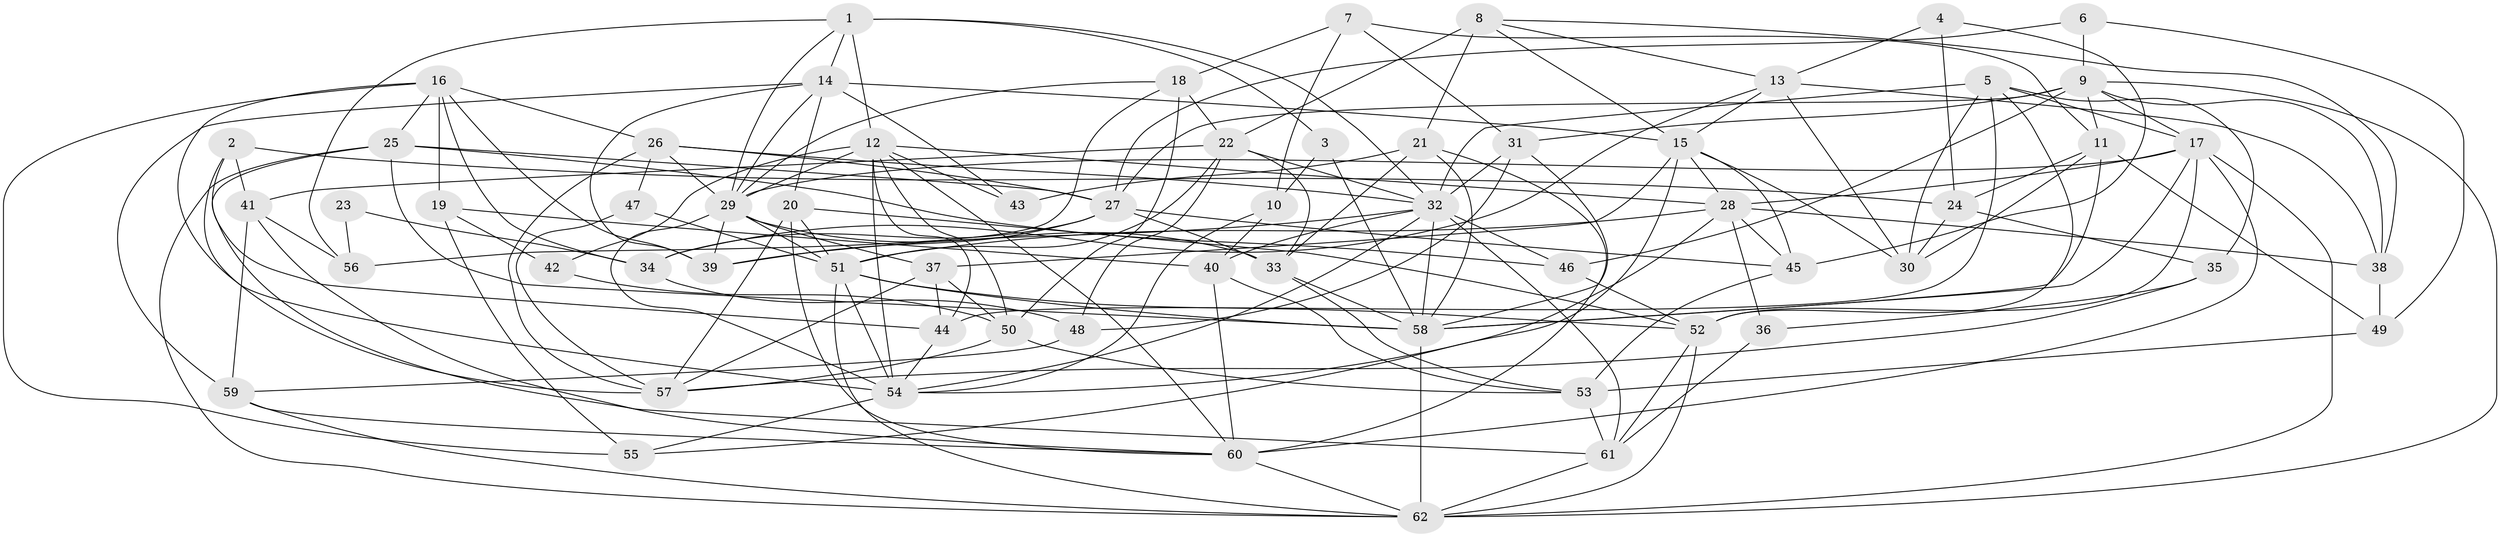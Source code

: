 // original degree distribution, {6: 0.0975609756097561, 2: 0.13008130081300814, 4: 0.2845528455284553, 3: 0.3089430894308943, 8: 0.008130081300813009, 7: 0.06504065040650407, 5: 0.0975609756097561, 10: 0.008130081300813009}
// Generated by graph-tools (version 1.1) at 2025/02/03/09/25 03:02:12]
// undirected, 62 vertices, 177 edges
graph export_dot {
graph [start="1"]
  node [color=gray90,style=filled];
  1;
  2;
  3;
  4;
  5;
  6;
  7;
  8;
  9;
  10;
  11;
  12;
  13;
  14;
  15;
  16;
  17;
  18;
  19;
  20;
  21;
  22;
  23;
  24;
  25;
  26;
  27;
  28;
  29;
  30;
  31;
  32;
  33;
  34;
  35;
  36;
  37;
  38;
  39;
  40;
  41;
  42;
  43;
  44;
  45;
  46;
  47;
  48;
  49;
  50;
  51;
  52;
  53;
  54;
  55;
  56;
  57;
  58;
  59;
  60;
  61;
  62;
  1 -- 3 [weight=1.0];
  1 -- 12 [weight=1.0];
  1 -- 14 [weight=1.0];
  1 -- 29 [weight=1.0];
  1 -- 32 [weight=1.0];
  1 -- 56 [weight=1.0];
  2 -- 24 [weight=1.0];
  2 -- 41 [weight=1.0];
  2 -- 44 [weight=1.0];
  2 -- 57 [weight=1.0];
  3 -- 10 [weight=1.0];
  3 -- 58 [weight=1.0];
  4 -- 13 [weight=1.0];
  4 -- 24 [weight=1.0];
  4 -- 45 [weight=1.0];
  5 -- 17 [weight=1.0];
  5 -- 30 [weight=2.0];
  5 -- 32 [weight=1.0];
  5 -- 35 [weight=1.0];
  5 -- 44 [weight=1.0];
  5 -- 52 [weight=1.0];
  6 -- 9 [weight=1.0];
  6 -- 27 [weight=1.0];
  6 -- 49 [weight=1.0];
  7 -- 10 [weight=1.0];
  7 -- 11 [weight=1.0];
  7 -- 18 [weight=1.0];
  7 -- 31 [weight=1.0];
  8 -- 13 [weight=1.0];
  8 -- 15 [weight=1.0];
  8 -- 21 [weight=1.0];
  8 -- 22 [weight=1.0];
  8 -- 38 [weight=1.0];
  9 -- 11 [weight=1.0];
  9 -- 17 [weight=1.0];
  9 -- 27 [weight=1.0];
  9 -- 31 [weight=1.0];
  9 -- 38 [weight=1.0];
  9 -- 46 [weight=1.0];
  9 -- 62 [weight=1.0];
  10 -- 40 [weight=2.0];
  10 -- 54 [weight=1.0];
  11 -- 24 [weight=1.0];
  11 -- 30 [weight=1.0];
  11 -- 49 [weight=1.0];
  11 -- 58 [weight=1.0];
  12 -- 28 [weight=1.0];
  12 -- 29 [weight=1.0];
  12 -- 42 [weight=1.0];
  12 -- 43 [weight=1.0];
  12 -- 44 [weight=1.0];
  12 -- 50 [weight=1.0];
  12 -- 54 [weight=1.0];
  12 -- 60 [weight=1.0];
  13 -- 15 [weight=1.0];
  13 -- 30 [weight=1.0];
  13 -- 34 [weight=1.0];
  13 -- 38 [weight=1.0];
  14 -- 15 [weight=1.0];
  14 -- 20 [weight=1.0];
  14 -- 29 [weight=1.0];
  14 -- 39 [weight=1.0];
  14 -- 43 [weight=1.0];
  14 -- 59 [weight=1.0];
  15 -- 28 [weight=1.0];
  15 -- 30 [weight=1.0];
  15 -- 37 [weight=2.0];
  15 -- 45 [weight=1.0];
  15 -- 55 [weight=1.0];
  16 -- 19 [weight=1.0];
  16 -- 25 [weight=1.0];
  16 -- 26 [weight=1.0];
  16 -- 34 [weight=1.0];
  16 -- 39 [weight=1.0];
  16 -- 54 [weight=1.0];
  16 -- 55 [weight=1.0];
  17 -- 28 [weight=1.0];
  17 -- 29 [weight=1.0];
  17 -- 52 [weight=1.0];
  17 -- 58 [weight=1.0];
  17 -- 60 [weight=1.0];
  17 -- 62 [weight=1.0];
  18 -- 22 [weight=1.0];
  18 -- 29 [weight=1.0];
  18 -- 50 [weight=1.0];
  18 -- 56 [weight=1.0];
  19 -- 40 [weight=1.0];
  19 -- 42 [weight=1.0];
  19 -- 55 [weight=1.0];
  20 -- 51 [weight=1.0];
  20 -- 52 [weight=1.0];
  20 -- 57 [weight=1.0];
  20 -- 60 [weight=1.0];
  21 -- 33 [weight=1.0];
  21 -- 43 [weight=1.0];
  21 -- 58 [weight=1.0];
  21 -- 60 [weight=1.0];
  22 -- 32 [weight=1.0];
  22 -- 33 [weight=1.0];
  22 -- 41 [weight=1.0];
  22 -- 48 [weight=1.0];
  22 -- 51 [weight=1.0];
  23 -- 34 [weight=1.0];
  23 -- 56 [weight=1.0];
  24 -- 30 [weight=1.0];
  24 -- 35 [weight=1.0];
  25 -- 27 [weight=1.0];
  25 -- 46 [weight=1.0];
  25 -- 58 [weight=1.0];
  25 -- 61 [weight=1.0];
  25 -- 62 [weight=1.0];
  26 -- 27 [weight=1.0];
  26 -- 29 [weight=1.0];
  26 -- 32 [weight=1.0];
  26 -- 47 [weight=1.0];
  26 -- 57 [weight=1.0];
  27 -- 33 [weight=1.0];
  27 -- 34 [weight=1.0];
  27 -- 39 [weight=1.0];
  27 -- 45 [weight=1.0];
  28 -- 36 [weight=1.0];
  28 -- 38 [weight=1.0];
  28 -- 45 [weight=1.0];
  28 -- 51 [weight=1.0];
  28 -- 54 [weight=1.0];
  29 -- 33 [weight=1.0];
  29 -- 37 [weight=2.0];
  29 -- 39 [weight=1.0];
  29 -- 51 [weight=1.0];
  29 -- 54 [weight=1.0];
  31 -- 32 [weight=1.0];
  31 -- 48 [weight=1.0];
  31 -- 58 [weight=1.0];
  32 -- 39 [weight=1.0];
  32 -- 40 [weight=1.0];
  32 -- 46 [weight=1.0];
  32 -- 54 [weight=1.0];
  32 -- 58 [weight=1.0];
  32 -- 61 [weight=1.0];
  33 -- 53 [weight=1.0];
  33 -- 58 [weight=1.0];
  34 -- 48 [weight=1.0];
  35 -- 36 [weight=1.0];
  35 -- 57 [weight=1.0];
  36 -- 61 [weight=1.0];
  37 -- 44 [weight=1.0];
  37 -- 50 [weight=1.0];
  37 -- 57 [weight=1.0];
  38 -- 49 [weight=1.0];
  40 -- 53 [weight=1.0];
  40 -- 60 [weight=1.0];
  41 -- 56 [weight=1.0];
  41 -- 59 [weight=2.0];
  41 -- 60 [weight=1.0];
  42 -- 50 [weight=1.0];
  44 -- 54 [weight=1.0];
  45 -- 53 [weight=1.0];
  46 -- 52 [weight=1.0];
  47 -- 51 [weight=1.0];
  47 -- 57 [weight=1.0];
  48 -- 59 [weight=1.0];
  49 -- 53 [weight=1.0];
  50 -- 53 [weight=1.0];
  50 -- 57 [weight=1.0];
  51 -- 52 [weight=1.0];
  51 -- 54 [weight=1.0];
  51 -- 58 [weight=1.0];
  51 -- 62 [weight=1.0];
  52 -- 61 [weight=1.0];
  52 -- 62 [weight=1.0];
  53 -- 61 [weight=1.0];
  54 -- 55 [weight=1.0];
  58 -- 62 [weight=1.0];
  59 -- 60 [weight=1.0];
  59 -- 62 [weight=1.0];
  60 -- 62 [weight=1.0];
  61 -- 62 [weight=1.0];
}
